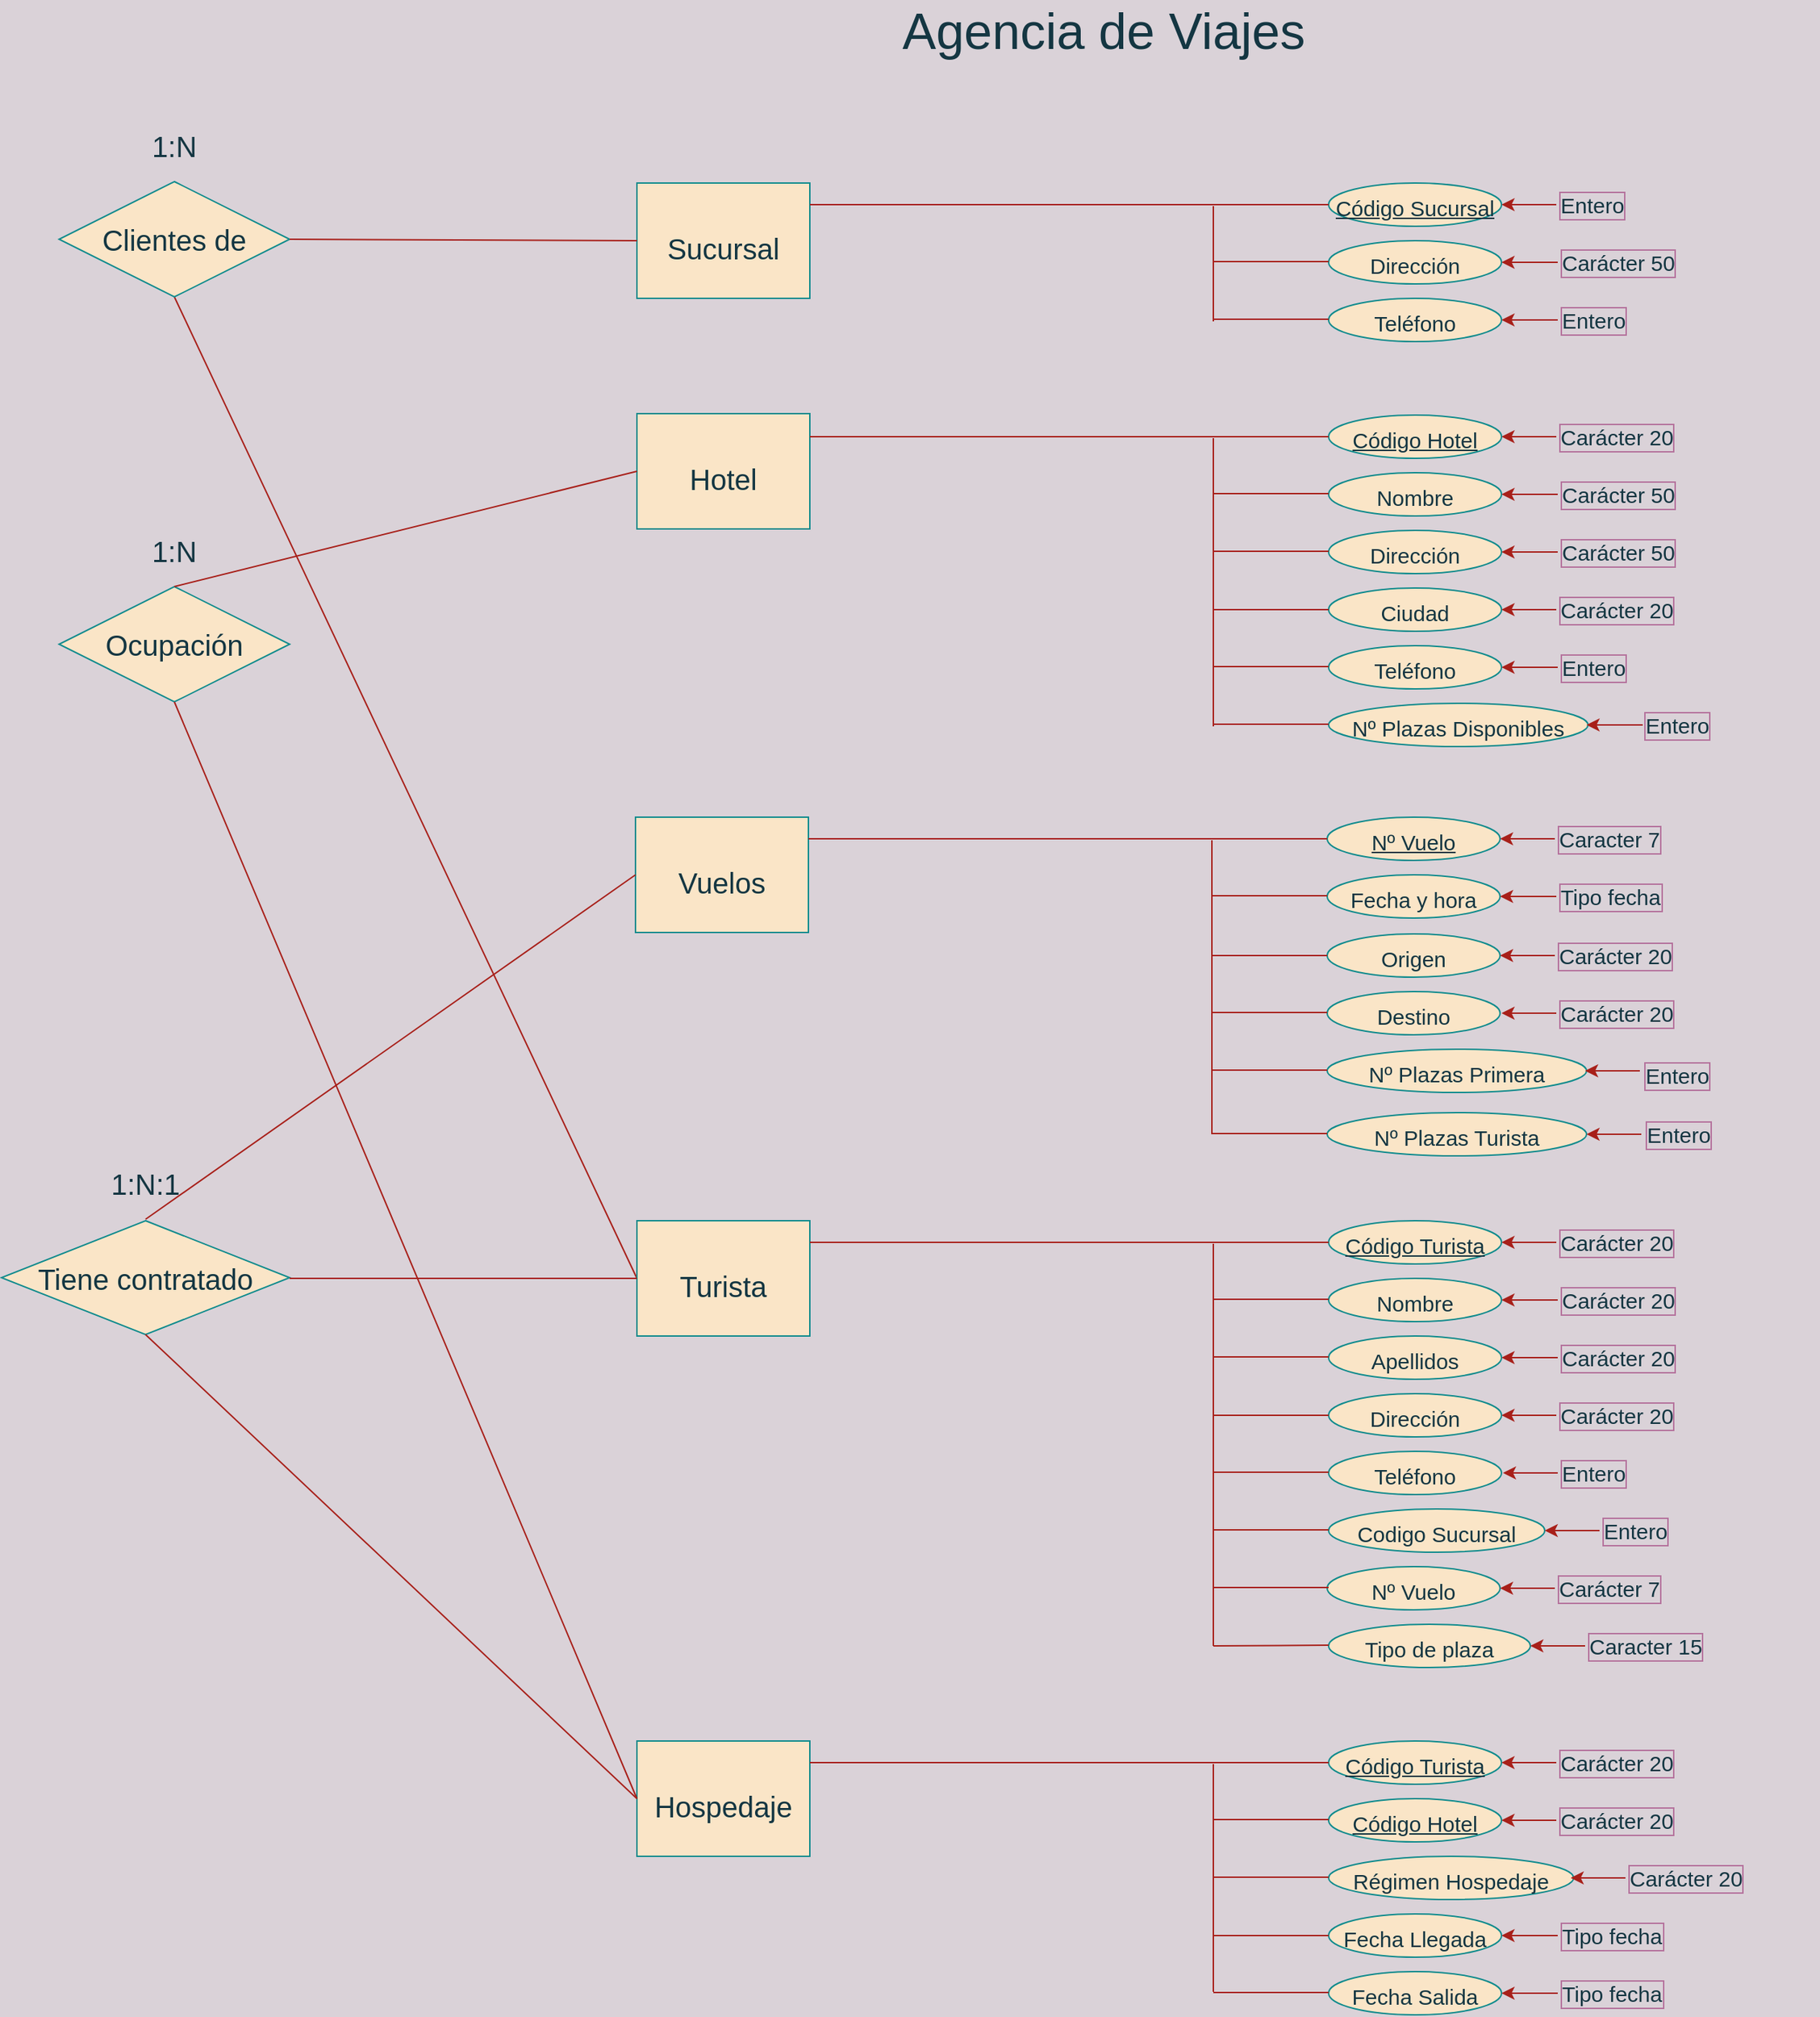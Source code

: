 <mxfile version="16.5.1" type="device"><diagram id="R2lEEEUBdFMjLlhIrx00" name="Page-1"><mxGraphModel dx="1673" dy="1018" grid="1" gridSize="10" guides="1" tooltips="1" connect="1" arrows="1" fold="1" page="1" pageScale="1" pageWidth="850" pageHeight="1100" background="#DAD2D8" math="0" shadow="0" extFonts="Permanent Marker^https://fonts.googleapis.com/css?family=Permanent+Marker"><root><mxCell id="0"/><mxCell id="1" parent="0"/><mxCell id="-dCk7DRA00-_ykGMssFh-175" value="" style="endArrow=none;html=1;rounded=1;sketch=0;fontSize=20;fontColor=#143642;strokeColor=#A8201A;fillColor=#FAE5C7;curved=0;exitX=0.5;exitY=1;exitDx=0;exitDy=0;entryX=0;entryY=0.5;entryDx=0;entryDy=0;" edge="1" parent="1" source="-dCk7DRA00-_ykGMssFh-173" target="-dCk7DRA00-_ykGMssFh-48"><mxGeometry width="50" height="50" relative="1" as="geometry"><mxPoint x="180" y="320" as="sourcePoint"/><mxPoint x="520" y="1283.529" as="targetPoint"/></mxGeometry></mxCell><mxCell id="-dCk7DRA00-_ykGMssFh-1" value="&lt;font style=&quot;font-size: 35px&quot;&gt;Agencia de Viajes&lt;/font&gt;" style="text;html=1;strokeColor=none;fillColor=none;align=center;verticalAlign=middle;whiteSpace=wrap;rounded=0;fontColor=#143642;" vertex="1" parent="1"><mxGeometry x="700" y="40" width="290" height="30" as="geometry"/></mxCell><mxCell id="-dCk7DRA00-_ykGMssFh-2" value="&lt;font style=&quot;font-size: 20px&quot;&gt;Sucursal&lt;/font&gt;" style="rounded=0;whiteSpace=wrap;html=1;sketch=0;fontSize=35;fontColor=#143642;strokeColor=#0F8B8D;fillColor=#FAE5C7;" vertex="1" parent="1"><mxGeometry x="521" y="161" width="120" height="80" as="geometry"/></mxCell><mxCell id="-dCk7DRA00-_ykGMssFh-3" value="&lt;font style=&quot;font-size: 15px&quot;&gt;&lt;u&gt;Código Sucursal&lt;/u&gt;&lt;/font&gt;" style="ellipse;whiteSpace=wrap;html=1;rounded=0;sketch=0;fontSize=20;fontColor=#143642;strokeColor=#0F8B8D;fillColor=#FAE5C7;verticalAlign=middle;" vertex="1" parent="1"><mxGeometry x="1001" y="161" width="120" height="30" as="geometry"/></mxCell><mxCell id="-dCk7DRA00-_ykGMssFh-4" value="&lt;font style=&quot;font-size: 15px&quot;&gt;Teléfono&lt;/font&gt;" style="ellipse;whiteSpace=wrap;html=1;rounded=0;sketch=0;fontSize=20;fontColor=#143642;strokeColor=#0F8B8D;fillColor=#FAE5C7;verticalAlign=middle;" vertex="1" parent="1"><mxGeometry x="1001" y="241" width="120" height="30" as="geometry"/></mxCell><mxCell id="-dCk7DRA00-_ykGMssFh-5" value="&lt;font style=&quot;font-size: 15px&quot;&gt;Dirección&lt;/font&gt;" style="ellipse;whiteSpace=wrap;html=1;rounded=0;sketch=0;fontSize=20;fontColor=#143642;strokeColor=#0F8B8D;fillColor=#FAE5C7;verticalAlign=middle;" vertex="1" parent="1"><mxGeometry x="1001" y="201" width="120" height="30" as="geometry"/></mxCell><mxCell id="-dCk7DRA00-_ykGMssFh-6" value="" style="endArrow=none;html=1;rounded=1;sketch=0;fontSize=15;fontColor=#143642;strokeColor=#A8201A;fillColor=#FAE5C7;curved=0;" edge="1" parent="1"><mxGeometry width="50" height="50" relative="1" as="geometry"><mxPoint x="641" y="176" as="sourcePoint"/><mxPoint x="921" y="176" as="targetPoint"/></mxGeometry></mxCell><mxCell id="-dCk7DRA00-_ykGMssFh-8" value="" style="endArrow=none;html=1;rounded=1;sketch=0;fontSize=15;fontColor=#143642;strokeColor=#A8201A;fillColor=#FAE5C7;curved=0;" edge="1" parent="1"><mxGeometry width="50" height="50" relative="1" as="geometry"><mxPoint x="921" y="176" as="sourcePoint"/><mxPoint x="1001" y="176" as="targetPoint"/></mxGeometry></mxCell><mxCell id="-dCk7DRA00-_ykGMssFh-9" value="" style="endArrow=none;html=1;rounded=1;sketch=0;fontSize=15;fontColor=#143642;strokeColor=#A8201A;fillColor=#FAE5C7;curved=0;" edge="1" parent="1"><mxGeometry width="50" height="50" relative="1" as="geometry"><mxPoint x="921" y="215.5" as="sourcePoint"/><mxPoint x="1001" y="215.5" as="targetPoint"/></mxGeometry></mxCell><mxCell id="-dCk7DRA00-_ykGMssFh-10" value="" style="endArrow=none;html=1;rounded=1;sketch=0;fontSize=15;fontColor=#143642;strokeColor=#A8201A;fillColor=#FAE5C7;curved=0;" edge="1" parent="1"><mxGeometry width="50" height="50" relative="1" as="geometry"><mxPoint x="921" y="255.5" as="sourcePoint"/><mxPoint x="1001" y="255.5" as="targetPoint"/></mxGeometry></mxCell><mxCell id="-dCk7DRA00-_ykGMssFh-11" value="" style="endArrow=none;html=1;rounded=1;sketch=0;fontSize=15;fontColor=#143642;strokeColor=#A8201A;fillColor=#FAE5C7;curved=0;" edge="1" parent="1"><mxGeometry width="50" height="50" relative="1" as="geometry"><mxPoint x="921" y="257" as="sourcePoint"/><mxPoint x="921" y="177" as="targetPoint"/></mxGeometry></mxCell><mxCell id="-dCk7DRA00-_ykGMssFh-12" value="&lt;font style=&quot;font-size: 20px&quot;&gt;Hotel&lt;/font&gt;" style="rounded=0;whiteSpace=wrap;html=1;sketch=0;fontSize=35;fontColor=#143642;strokeColor=#0F8B8D;fillColor=#FAE5C7;" vertex="1" parent="1"><mxGeometry x="521" y="321" width="120" height="80" as="geometry"/></mxCell><mxCell id="-dCk7DRA00-_ykGMssFh-13" value="&lt;font style=&quot;font-size: 15px&quot;&gt;&lt;u&gt;Código Hotel&lt;/u&gt;&lt;/font&gt;" style="ellipse;whiteSpace=wrap;html=1;rounded=0;sketch=0;fontSize=20;fontColor=#143642;strokeColor=#0F8B8D;fillColor=#FAE5C7;verticalAlign=middle;" vertex="1" parent="1"><mxGeometry x="1001" y="322" width="120" height="30" as="geometry"/></mxCell><mxCell id="-dCk7DRA00-_ykGMssFh-14" value="&lt;font style=&quot;font-size: 15px&quot;&gt;Dirección&lt;/font&gt;" style="ellipse;whiteSpace=wrap;html=1;rounded=0;sketch=0;fontSize=20;fontColor=#143642;strokeColor=#0F8B8D;fillColor=#FAE5C7;verticalAlign=middle;" vertex="1" parent="1"><mxGeometry x="1001" y="402" width="120" height="30" as="geometry"/></mxCell><mxCell id="-dCk7DRA00-_ykGMssFh-15" value="&lt;font style=&quot;font-size: 15px&quot;&gt;Nombre&lt;/font&gt;" style="ellipse;whiteSpace=wrap;html=1;rounded=0;sketch=0;fontSize=20;fontColor=#143642;strokeColor=#0F8B8D;fillColor=#FAE5C7;verticalAlign=middle;" vertex="1" parent="1"><mxGeometry x="1001" y="362" width="120" height="30" as="geometry"/></mxCell><mxCell id="-dCk7DRA00-_ykGMssFh-16" value="" style="endArrow=none;html=1;rounded=1;sketch=0;fontSize=15;fontColor=#143642;strokeColor=#A8201A;fillColor=#FAE5C7;curved=0;" edge="1" parent="1"><mxGeometry width="50" height="50" relative="1" as="geometry"><mxPoint x="641" y="337" as="sourcePoint"/><mxPoint x="921" y="337" as="targetPoint"/></mxGeometry></mxCell><mxCell id="-dCk7DRA00-_ykGMssFh-17" value="" style="endArrow=none;html=1;rounded=1;sketch=0;fontSize=15;fontColor=#143642;strokeColor=#A8201A;fillColor=#FAE5C7;curved=0;" edge="1" parent="1"><mxGeometry width="50" height="50" relative="1" as="geometry"><mxPoint x="921" y="337" as="sourcePoint"/><mxPoint x="1001" y="337" as="targetPoint"/></mxGeometry></mxCell><mxCell id="-dCk7DRA00-_ykGMssFh-18" value="" style="endArrow=none;html=1;rounded=1;sketch=0;fontSize=15;fontColor=#143642;strokeColor=#A8201A;fillColor=#FAE5C7;curved=0;" edge="1" parent="1"><mxGeometry width="50" height="50" relative="1" as="geometry"><mxPoint x="921" y="376.5" as="sourcePoint"/><mxPoint x="1001" y="376.5" as="targetPoint"/></mxGeometry></mxCell><mxCell id="-dCk7DRA00-_ykGMssFh-19" value="" style="endArrow=none;html=1;rounded=1;sketch=0;fontSize=15;fontColor=#143642;strokeColor=#A8201A;fillColor=#FAE5C7;curved=0;" edge="1" parent="1"><mxGeometry width="50" height="50" relative="1" as="geometry"><mxPoint x="921" y="416.5" as="sourcePoint"/><mxPoint x="1001" y="416.5" as="targetPoint"/></mxGeometry></mxCell><mxCell id="-dCk7DRA00-_ykGMssFh-20" value="" style="endArrow=none;html=1;rounded=1;sketch=0;fontSize=15;fontColor=#143642;strokeColor=#A8201A;fillColor=#FAE5C7;curved=0;" edge="1" parent="1"><mxGeometry width="50" height="50" relative="1" as="geometry"><mxPoint x="921" y="418" as="sourcePoint"/><mxPoint x="921" y="338" as="targetPoint"/></mxGeometry></mxCell><mxCell id="-dCk7DRA00-_ykGMssFh-21" value="&lt;font style=&quot;font-size: 15px&quot;&gt;Ciudad&lt;/font&gt;" style="ellipse;whiteSpace=wrap;html=1;rounded=0;sketch=0;fontSize=20;fontColor=#143642;strokeColor=#0F8B8D;fillColor=#FAE5C7;verticalAlign=middle;" vertex="1" parent="1"><mxGeometry x="1001" y="442" width="120" height="30" as="geometry"/></mxCell><mxCell id="-dCk7DRA00-_ykGMssFh-22" value="&lt;span style=&quot;font-size: 15px&quot;&gt;Nº Plazas Disponibles&lt;br&gt;&lt;/span&gt;" style="ellipse;whiteSpace=wrap;html=1;rounded=0;sketch=0;fontSize=20;fontColor=#143642;strokeColor=#0F8B8D;fillColor=#FAE5C7;verticalAlign=middle;" vertex="1" parent="1"><mxGeometry x="1001" y="522" width="180" height="30" as="geometry"/></mxCell><mxCell id="-dCk7DRA00-_ykGMssFh-23" value="&lt;font style=&quot;font-size: 15px&quot;&gt;Teléfono&lt;/font&gt;" style="ellipse;whiteSpace=wrap;html=1;rounded=0;sketch=0;fontSize=20;fontColor=#143642;strokeColor=#0F8B8D;fillColor=#FAE5C7;verticalAlign=middle;" vertex="1" parent="1"><mxGeometry x="1001" y="482" width="120" height="30" as="geometry"/></mxCell><mxCell id="-dCk7DRA00-_ykGMssFh-24" value="" style="endArrow=none;html=1;rounded=1;sketch=0;fontSize=15;fontColor=#143642;strokeColor=#A8201A;fillColor=#FAE5C7;curved=0;" edge="1" parent="1"><mxGeometry width="50" height="50" relative="1" as="geometry"><mxPoint x="921" y="457" as="sourcePoint"/><mxPoint x="1001" y="457" as="targetPoint"/></mxGeometry></mxCell><mxCell id="-dCk7DRA00-_ykGMssFh-25" value="" style="endArrow=none;html=1;rounded=1;sketch=0;fontSize=15;fontColor=#143642;strokeColor=#A8201A;fillColor=#FAE5C7;curved=0;" edge="1" parent="1"><mxGeometry width="50" height="50" relative="1" as="geometry"><mxPoint x="921" y="496.5" as="sourcePoint"/><mxPoint x="1001" y="496.5" as="targetPoint"/></mxGeometry></mxCell><mxCell id="-dCk7DRA00-_ykGMssFh-26" value="" style="endArrow=none;html=1;rounded=1;sketch=0;fontSize=15;fontColor=#143642;strokeColor=#A8201A;fillColor=#FAE5C7;curved=0;" edge="1" parent="1"><mxGeometry width="50" height="50" relative="1" as="geometry"><mxPoint x="921" y="536.5" as="sourcePoint"/><mxPoint x="1001" y="536.5" as="targetPoint"/></mxGeometry></mxCell><mxCell id="-dCk7DRA00-_ykGMssFh-27" value="" style="endArrow=none;html=1;rounded=1;sketch=0;fontSize=15;fontColor=#143642;strokeColor=#A8201A;fillColor=#FAE5C7;curved=0;" edge="1" parent="1"><mxGeometry width="50" height="50" relative="1" as="geometry"><mxPoint x="921" y="538" as="sourcePoint"/><mxPoint x="921" y="412" as="targetPoint"/></mxGeometry></mxCell><mxCell id="-dCk7DRA00-_ykGMssFh-28" value="&lt;font style=&quot;font-size: 20px&quot;&gt;Vuelos&lt;/font&gt;" style="rounded=0;whiteSpace=wrap;html=1;sketch=0;fontSize=35;fontColor=#143642;strokeColor=#0F8B8D;fillColor=#FAE5C7;" vertex="1" parent="1"><mxGeometry x="520" y="601" width="120" height="80" as="geometry"/></mxCell><mxCell id="-dCk7DRA00-_ykGMssFh-29" value="&lt;font style=&quot;font-size: 15px&quot;&gt;&lt;u&gt;Nº Vuelo&lt;/u&gt;&lt;/font&gt;" style="ellipse;whiteSpace=wrap;html=1;rounded=0;sketch=0;fontSize=20;fontColor=#143642;strokeColor=#0F8B8D;fillColor=#FAE5C7;verticalAlign=middle;" vertex="1" parent="1"><mxGeometry x="1000" y="601" width="120" height="30" as="geometry"/></mxCell><mxCell id="-dCk7DRA00-_ykGMssFh-31" value="&lt;font style=&quot;font-size: 15px&quot;&gt;Fecha y hora&lt;/font&gt;" style="ellipse;whiteSpace=wrap;html=1;rounded=0;sketch=0;fontSize=20;fontColor=#143642;strokeColor=#0F8B8D;fillColor=#FAE5C7;verticalAlign=middle;" vertex="1" parent="1"><mxGeometry x="1000" y="641" width="120" height="30" as="geometry"/></mxCell><mxCell id="-dCk7DRA00-_ykGMssFh-32" value="" style="endArrow=none;html=1;rounded=1;sketch=0;fontSize=15;fontColor=#143642;strokeColor=#A8201A;fillColor=#FAE5C7;curved=0;" edge="1" parent="1"><mxGeometry width="50" height="50" relative="1" as="geometry"><mxPoint x="640" y="616" as="sourcePoint"/><mxPoint x="920" y="616" as="targetPoint"/></mxGeometry></mxCell><mxCell id="-dCk7DRA00-_ykGMssFh-33" value="" style="endArrow=none;html=1;rounded=1;sketch=0;fontSize=15;fontColor=#143642;strokeColor=#A8201A;fillColor=#FAE5C7;curved=0;" edge="1" parent="1"><mxGeometry width="50" height="50" relative="1" as="geometry"><mxPoint x="920" y="616" as="sourcePoint"/><mxPoint x="1000" y="616" as="targetPoint"/></mxGeometry></mxCell><mxCell id="-dCk7DRA00-_ykGMssFh-34" value="" style="endArrow=none;html=1;rounded=1;sketch=0;fontSize=15;fontColor=#143642;strokeColor=#A8201A;fillColor=#FAE5C7;curved=0;" edge="1" parent="1"><mxGeometry width="50" height="50" relative="1" as="geometry"><mxPoint x="920" y="655.5" as="sourcePoint"/><mxPoint x="1000" y="655.5" as="targetPoint"/></mxGeometry></mxCell><mxCell id="-dCk7DRA00-_ykGMssFh-36" value="" style="endArrow=none;html=1;rounded=1;sketch=0;fontSize=15;fontColor=#143642;strokeColor=#A8201A;fillColor=#FAE5C7;curved=0;" edge="1" parent="1"><mxGeometry width="50" height="50" relative="1" as="geometry"><mxPoint x="920" y="697" as="sourcePoint"/><mxPoint x="920" y="617" as="targetPoint"/></mxGeometry></mxCell><mxCell id="-dCk7DRA00-_ykGMssFh-37" value="&lt;font style=&quot;font-size: 15px&quot;&gt;Origen&lt;/font&gt;" style="ellipse;whiteSpace=wrap;html=1;rounded=0;sketch=0;fontSize=20;fontColor=#143642;strokeColor=#0F8B8D;fillColor=#FAE5C7;verticalAlign=middle;" vertex="1" parent="1"><mxGeometry x="1000" y="682" width="120" height="30" as="geometry"/></mxCell><mxCell id="-dCk7DRA00-_ykGMssFh-38" value="&lt;span style=&quot;font-size: 15px&quot;&gt;Nº Plazas Primera&lt;br&gt;&lt;/span&gt;" style="ellipse;whiteSpace=wrap;html=1;rounded=0;sketch=0;fontSize=20;fontColor=#143642;strokeColor=#0F8B8D;fillColor=#FAE5C7;verticalAlign=middle;" vertex="1" parent="1"><mxGeometry x="1000" y="762" width="180" height="30" as="geometry"/></mxCell><mxCell id="-dCk7DRA00-_ykGMssFh-39" value="&lt;font style=&quot;font-size: 15px&quot;&gt;Destino&lt;/font&gt;" style="ellipse;whiteSpace=wrap;html=1;rounded=0;sketch=0;fontSize=20;fontColor=#143642;strokeColor=#0F8B8D;fillColor=#FAE5C7;verticalAlign=middle;" vertex="1" parent="1"><mxGeometry x="1000" y="722" width="120" height="30" as="geometry"/></mxCell><mxCell id="-dCk7DRA00-_ykGMssFh-40" value="" style="endArrow=none;html=1;rounded=1;sketch=0;fontSize=15;fontColor=#143642;strokeColor=#A8201A;fillColor=#FAE5C7;curved=0;" edge="1" parent="1"><mxGeometry width="50" height="50" relative="1" as="geometry"><mxPoint x="920" y="697" as="sourcePoint"/><mxPoint x="1000" y="697" as="targetPoint"/></mxGeometry></mxCell><mxCell id="-dCk7DRA00-_ykGMssFh-41" value="" style="endArrow=none;html=1;rounded=1;sketch=0;fontSize=15;fontColor=#143642;strokeColor=#A8201A;fillColor=#FAE5C7;curved=0;" edge="1" parent="1"><mxGeometry width="50" height="50" relative="1" as="geometry"><mxPoint x="920" y="736.5" as="sourcePoint"/><mxPoint x="1000" y="736.5" as="targetPoint"/></mxGeometry></mxCell><mxCell id="-dCk7DRA00-_ykGMssFh-42" value="" style="endArrow=none;html=1;rounded=1;sketch=0;fontSize=15;fontColor=#143642;strokeColor=#A8201A;fillColor=#FAE5C7;curved=0;" edge="1" parent="1"><mxGeometry width="50" height="50" relative="1" as="geometry"><mxPoint x="920" y="776.5" as="sourcePoint"/><mxPoint x="1000" y="776.5" as="targetPoint"/></mxGeometry></mxCell><mxCell id="-dCk7DRA00-_ykGMssFh-43" value="" style="endArrow=none;html=1;rounded=1;sketch=0;fontSize=15;fontColor=#143642;strokeColor=#A8201A;fillColor=#FAE5C7;curved=0;" edge="1" parent="1"><mxGeometry width="50" height="50" relative="1" as="geometry"><mxPoint x="920" y="821" as="sourcePoint"/><mxPoint x="920" y="695" as="targetPoint"/></mxGeometry></mxCell><mxCell id="-dCk7DRA00-_ykGMssFh-44" value="&lt;span style=&quot;font-size: 15px&quot;&gt;Nº Plazas Turista&lt;br&gt;&lt;/span&gt;" style="ellipse;whiteSpace=wrap;html=1;rounded=0;sketch=0;fontSize=20;fontColor=#143642;strokeColor=#0F8B8D;fillColor=#FAE5C7;verticalAlign=middle;" vertex="1" parent="1"><mxGeometry x="1000" y="806" width="180" height="30" as="geometry"/></mxCell><mxCell id="-dCk7DRA00-_ykGMssFh-45" value="" style="endArrow=none;html=1;rounded=1;sketch=0;fontSize=15;fontColor=#143642;strokeColor=#A8201A;fillColor=#FAE5C7;curved=0;" edge="1" parent="1"><mxGeometry width="50" height="50" relative="1" as="geometry"><mxPoint x="920" y="820.5" as="sourcePoint"/><mxPoint x="1000" y="820.5" as="targetPoint"/></mxGeometry></mxCell><mxCell id="-dCk7DRA00-_ykGMssFh-48" value="&lt;font style=&quot;font-size: 20px&quot;&gt;Turista&lt;/font&gt;" style="rounded=0;whiteSpace=wrap;html=1;sketch=0;fontSize=35;fontColor=#143642;strokeColor=#0F8B8D;fillColor=#FAE5C7;" vertex="1" parent="1"><mxGeometry x="521" y="881" width="120" height="80" as="geometry"/></mxCell><mxCell id="-dCk7DRA00-_ykGMssFh-49" value="&lt;font style=&quot;font-size: 15px&quot;&gt;&lt;u&gt;Código Turista&lt;/u&gt;&lt;/font&gt;" style="ellipse;whiteSpace=wrap;html=1;rounded=0;sketch=0;fontSize=20;fontColor=#143642;strokeColor=#0F8B8D;fillColor=#FAE5C7;verticalAlign=middle;" vertex="1" parent="1"><mxGeometry x="1001" y="881" width="120" height="30" as="geometry"/></mxCell><mxCell id="-dCk7DRA00-_ykGMssFh-50" value="&lt;font style=&quot;font-size: 15px&quot;&gt;Apellidos&lt;/font&gt;" style="ellipse;whiteSpace=wrap;html=1;rounded=0;sketch=0;fontSize=20;fontColor=#143642;strokeColor=#0F8B8D;fillColor=#FAE5C7;verticalAlign=middle;" vertex="1" parent="1"><mxGeometry x="1001" y="961" width="120" height="30" as="geometry"/></mxCell><mxCell id="-dCk7DRA00-_ykGMssFh-51" value="&lt;font style=&quot;font-size: 15px&quot;&gt;Nombre&lt;/font&gt;" style="ellipse;whiteSpace=wrap;html=1;rounded=0;sketch=0;fontSize=20;fontColor=#143642;strokeColor=#0F8B8D;fillColor=#FAE5C7;verticalAlign=middle;" vertex="1" parent="1"><mxGeometry x="1001" y="921" width="120" height="30" as="geometry"/></mxCell><mxCell id="-dCk7DRA00-_ykGMssFh-52" value="" style="endArrow=none;html=1;rounded=1;sketch=0;fontSize=15;fontColor=#143642;strokeColor=#A8201A;fillColor=#FAE5C7;curved=0;" edge="1" parent="1"><mxGeometry width="50" height="50" relative="1" as="geometry"><mxPoint x="641" y="896" as="sourcePoint"/><mxPoint x="921" y="896" as="targetPoint"/></mxGeometry></mxCell><mxCell id="-dCk7DRA00-_ykGMssFh-53" value="" style="endArrow=none;html=1;rounded=1;sketch=0;fontSize=15;fontColor=#143642;strokeColor=#A8201A;fillColor=#FAE5C7;curved=0;" edge="1" parent="1"><mxGeometry width="50" height="50" relative="1" as="geometry"><mxPoint x="921" y="896" as="sourcePoint"/><mxPoint x="1001" y="896" as="targetPoint"/></mxGeometry></mxCell><mxCell id="-dCk7DRA00-_ykGMssFh-54" value="" style="endArrow=none;html=1;rounded=1;sketch=0;fontSize=15;fontColor=#143642;strokeColor=#A8201A;fillColor=#FAE5C7;curved=0;" edge="1" parent="1"><mxGeometry width="50" height="50" relative="1" as="geometry"><mxPoint x="921" y="935.5" as="sourcePoint"/><mxPoint x="1001" y="935.5" as="targetPoint"/></mxGeometry></mxCell><mxCell id="-dCk7DRA00-_ykGMssFh-55" value="" style="endArrow=none;html=1;rounded=1;sketch=0;fontSize=15;fontColor=#143642;strokeColor=#A8201A;fillColor=#FAE5C7;curved=0;" edge="1" parent="1"><mxGeometry width="50" height="50" relative="1" as="geometry"><mxPoint x="921" y="975.5" as="sourcePoint"/><mxPoint x="1001" y="975.5" as="targetPoint"/></mxGeometry></mxCell><mxCell id="-dCk7DRA00-_ykGMssFh-56" value="" style="endArrow=none;html=1;rounded=1;sketch=0;fontSize=15;fontColor=#143642;strokeColor=#A8201A;fillColor=#FAE5C7;curved=0;" edge="1" parent="1"><mxGeometry width="50" height="50" relative="1" as="geometry"><mxPoint x="921" y="977" as="sourcePoint"/><mxPoint x="921" y="897" as="targetPoint"/></mxGeometry></mxCell><mxCell id="-dCk7DRA00-_ykGMssFh-57" value="&lt;font style=&quot;font-size: 15px&quot;&gt;Dirección&lt;/font&gt;" style="ellipse;whiteSpace=wrap;html=1;rounded=0;sketch=0;fontSize=20;fontColor=#143642;strokeColor=#0F8B8D;fillColor=#FAE5C7;verticalAlign=middle;" vertex="1" parent="1"><mxGeometry x="1001" y="1001" width="120" height="30" as="geometry"/></mxCell><mxCell id="-dCk7DRA00-_ykGMssFh-58" value="&lt;span style=&quot;font-size: 15px&quot;&gt;Codigo Sucursal&lt;br&gt;&lt;/span&gt;" style="ellipse;whiteSpace=wrap;html=1;rounded=0;sketch=0;fontSize=20;fontColor=#143642;strokeColor=#0F8B8D;fillColor=#FAE5C7;verticalAlign=middle;" vertex="1" parent="1"><mxGeometry x="1001" y="1081" width="150" height="30" as="geometry"/></mxCell><mxCell id="-dCk7DRA00-_ykGMssFh-59" value="&lt;font style=&quot;font-size: 15px&quot;&gt;Teléfono&lt;/font&gt;" style="ellipse;whiteSpace=wrap;html=1;rounded=0;sketch=0;fontSize=20;fontColor=#143642;strokeColor=#0F8B8D;fillColor=#FAE5C7;verticalAlign=middle;" vertex="1" parent="1"><mxGeometry x="1001" y="1041" width="120" height="30" as="geometry"/></mxCell><mxCell id="-dCk7DRA00-_ykGMssFh-60" value="" style="endArrow=none;html=1;rounded=1;sketch=0;fontSize=15;fontColor=#143642;strokeColor=#A8201A;fillColor=#FAE5C7;curved=0;" edge="1" parent="1"><mxGeometry width="50" height="50" relative="1" as="geometry"><mxPoint x="921" y="1016" as="sourcePoint"/><mxPoint x="1001" y="1016" as="targetPoint"/></mxGeometry></mxCell><mxCell id="-dCk7DRA00-_ykGMssFh-61" value="" style="endArrow=none;html=1;rounded=1;sketch=0;fontSize=15;fontColor=#143642;strokeColor=#A8201A;fillColor=#FAE5C7;curved=0;" edge="1" parent="1"><mxGeometry width="50" height="50" relative="1" as="geometry"><mxPoint x="921" y="1055.5" as="sourcePoint"/><mxPoint x="1001" y="1055.5" as="targetPoint"/></mxGeometry></mxCell><mxCell id="-dCk7DRA00-_ykGMssFh-62" value="" style="endArrow=none;html=1;rounded=1;sketch=0;fontSize=15;fontColor=#143642;strokeColor=#A8201A;fillColor=#FAE5C7;curved=0;" edge="1" parent="1"><mxGeometry width="50" height="50" relative="1" as="geometry"><mxPoint x="921" y="1095.5" as="sourcePoint"/><mxPoint x="1001" y="1095.5" as="targetPoint"/></mxGeometry></mxCell><mxCell id="-dCk7DRA00-_ykGMssFh-63" value="" style="endArrow=none;html=1;rounded=1;sketch=0;fontSize=15;fontColor=#143642;strokeColor=#A8201A;fillColor=#FAE5C7;curved=0;" edge="1" parent="1"><mxGeometry width="50" height="50" relative="1" as="geometry"><mxPoint x="921" y="1176" as="sourcePoint"/><mxPoint x="921" y="970" as="targetPoint"/></mxGeometry></mxCell><mxCell id="-dCk7DRA00-_ykGMssFh-64" value="&lt;span style=&quot;font-size: 15px&quot;&gt;Nº Vuelo&lt;br&gt;&lt;/span&gt;" style="ellipse;whiteSpace=wrap;html=1;rounded=0;sketch=0;fontSize=20;fontColor=#143642;strokeColor=#0F8B8D;fillColor=#FAE5C7;verticalAlign=middle;" vertex="1" parent="1"><mxGeometry x="1000" y="1121" width="120" height="30" as="geometry"/></mxCell><mxCell id="-dCk7DRA00-_ykGMssFh-65" value="" style="endArrow=none;html=1;rounded=1;sketch=0;fontSize=15;fontColor=#143642;strokeColor=#A8201A;fillColor=#FAE5C7;curved=0;" edge="1" parent="1"><mxGeometry width="50" height="50" relative="1" as="geometry"><mxPoint x="921" y="1135.5" as="sourcePoint"/><mxPoint x="1001" y="1135.5" as="targetPoint"/></mxGeometry></mxCell><mxCell id="-dCk7DRA00-_ykGMssFh-66" value="&lt;span style=&quot;font-size: 15px&quot;&gt;Tipo de plaza&lt;br&gt;&lt;/span&gt;" style="ellipse;whiteSpace=wrap;html=1;rounded=0;sketch=0;fontSize=20;fontColor=#143642;strokeColor=#0F8B8D;fillColor=#FAE5C7;verticalAlign=middle;" vertex="1" parent="1"><mxGeometry x="1001" y="1161" width="140" height="30" as="geometry"/></mxCell><mxCell id="-dCk7DRA00-_ykGMssFh-67" value="" style="endArrow=none;html=1;rounded=1;sketch=0;fontSize=15;fontColor=#143642;strokeColor=#A8201A;fillColor=#FAE5C7;curved=0;" edge="1" parent="1"><mxGeometry width="50" height="50" relative="1" as="geometry"><mxPoint x="921" y="1176" as="sourcePoint"/><mxPoint x="1001" y="1175.5" as="targetPoint"/></mxGeometry></mxCell><mxCell id="-dCk7DRA00-_ykGMssFh-68" value="&lt;font style=&quot;font-size: 20px&quot;&gt;Hospedaje&lt;/font&gt;" style="rounded=0;whiteSpace=wrap;html=1;sketch=0;fontSize=35;fontColor=#143642;strokeColor=#0F8B8D;fillColor=#FAE5C7;" vertex="1" parent="1"><mxGeometry x="521" y="1242" width="120" height="80" as="geometry"/></mxCell><mxCell id="-dCk7DRA00-_ykGMssFh-69" value="&lt;font style=&quot;font-size: 15px&quot;&gt;&lt;u&gt;Código Turista&lt;/u&gt;&lt;/font&gt;" style="ellipse;whiteSpace=wrap;html=1;rounded=0;sketch=0;fontSize=20;fontColor=#143642;strokeColor=#0F8B8D;fillColor=#FAE5C7;verticalAlign=middle;" vertex="1" parent="1"><mxGeometry x="1001" y="1242" width="120" height="30" as="geometry"/></mxCell><mxCell id="-dCk7DRA00-_ykGMssFh-70" value="&lt;font style=&quot;font-size: 15px&quot;&gt;Régimen Hospedaje&lt;/font&gt;" style="ellipse;whiteSpace=wrap;html=1;rounded=0;sketch=0;fontSize=20;fontColor=#143642;strokeColor=#0F8B8D;fillColor=#FAE5C7;verticalAlign=middle;" vertex="1" parent="1"><mxGeometry x="1001" y="1322" width="170" height="30" as="geometry"/></mxCell><mxCell id="-dCk7DRA00-_ykGMssFh-71" value="&lt;font style=&quot;font-size: 15px&quot;&gt;&lt;u&gt;Código Hotel&lt;/u&gt;&lt;/font&gt;" style="ellipse;whiteSpace=wrap;html=1;rounded=0;sketch=0;fontSize=20;fontColor=#143642;strokeColor=#0F8B8D;fillColor=#FAE5C7;verticalAlign=middle;" vertex="1" parent="1"><mxGeometry x="1001" y="1282" width="120" height="30" as="geometry"/></mxCell><mxCell id="-dCk7DRA00-_ykGMssFh-72" value="" style="endArrow=none;html=1;rounded=1;sketch=0;fontSize=15;fontColor=#143642;strokeColor=#A8201A;fillColor=#FAE5C7;curved=0;" edge="1" parent="1"><mxGeometry width="50" height="50" relative="1" as="geometry"><mxPoint x="641" y="1257" as="sourcePoint"/><mxPoint x="921" y="1257" as="targetPoint"/></mxGeometry></mxCell><mxCell id="-dCk7DRA00-_ykGMssFh-73" value="" style="endArrow=none;html=1;rounded=1;sketch=0;fontSize=15;fontColor=#143642;strokeColor=#A8201A;fillColor=#FAE5C7;curved=0;" edge="1" parent="1"><mxGeometry width="50" height="50" relative="1" as="geometry"><mxPoint x="921" y="1257" as="sourcePoint"/><mxPoint x="1001" y="1257" as="targetPoint"/></mxGeometry></mxCell><mxCell id="-dCk7DRA00-_ykGMssFh-74" value="" style="endArrow=none;html=1;rounded=1;sketch=0;fontSize=15;fontColor=#143642;strokeColor=#A8201A;fillColor=#FAE5C7;curved=0;" edge="1" parent="1"><mxGeometry width="50" height="50" relative="1" as="geometry"><mxPoint x="921" y="1296.5" as="sourcePoint"/><mxPoint x="1001" y="1296.5" as="targetPoint"/></mxGeometry></mxCell><mxCell id="-dCk7DRA00-_ykGMssFh-75" value="" style="endArrow=none;html=1;rounded=1;sketch=0;fontSize=15;fontColor=#143642;strokeColor=#A8201A;fillColor=#FAE5C7;curved=0;" edge="1" parent="1"><mxGeometry width="50" height="50" relative="1" as="geometry"><mxPoint x="921" y="1336.5" as="sourcePoint"/><mxPoint x="1001" y="1336.5" as="targetPoint"/></mxGeometry></mxCell><mxCell id="-dCk7DRA00-_ykGMssFh-76" value="" style="endArrow=none;html=1;rounded=1;sketch=0;fontSize=15;fontColor=#143642;strokeColor=#A8201A;fillColor=#FAE5C7;curved=0;" edge="1" parent="1"><mxGeometry width="50" height="50" relative="1" as="geometry"><mxPoint x="921" y="1338" as="sourcePoint"/><mxPoint x="921" y="1258" as="targetPoint"/></mxGeometry></mxCell><mxCell id="-dCk7DRA00-_ykGMssFh-77" value="&lt;font style=&quot;font-size: 15px&quot;&gt;Fecha Llegada&lt;/font&gt;" style="ellipse;whiteSpace=wrap;html=1;rounded=0;sketch=0;fontSize=20;fontColor=#143642;strokeColor=#0F8B8D;fillColor=#FAE5C7;verticalAlign=middle;" vertex="1" parent="1"><mxGeometry x="1001" y="1362" width="120" height="30" as="geometry"/></mxCell><mxCell id="-dCk7DRA00-_ykGMssFh-79" value="&lt;font style=&quot;font-size: 15px&quot;&gt;Fecha Salida&lt;/font&gt;" style="ellipse;whiteSpace=wrap;html=1;rounded=0;sketch=0;fontSize=20;fontColor=#143642;strokeColor=#0F8B8D;fillColor=#FAE5C7;verticalAlign=middle;" vertex="1" parent="1"><mxGeometry x="1001" y="1402" width="120" height="30" as="geometry"/></mxCell><mxCell id="-dCk7DRA00-_ykGMssFh-80" value="" style="endArrow=none;html=1;rounded=1;sketch=0;fontSize=15;fontColor=#143642;strokeColor=#A8201A;fillColor=#FAE5C7;curved=0;" edge="1" parent="1"><mxGeometry width="50" height="50" relative="1" as="geometry"><mxPoint x="921" y="1377" as="sourcePoint"/><mxPoint x="1001" y="1377" as="targetPoint"/></mxGeometry></mxCell><mxCell id="-dCk7DRA00-_ykGMssFh-81" value="" style="endArrow=none;html=1;rounded=1;sketch=0;fontSize=15;fontColor=#143642;strokeColor=#A8201A;fillColor=#FAE5C7;curved=0;" edge="1" parent="1"><mxGeometry width="50" height="50" relative="1" as="geometry"><mxPoint x="921" y="1416.5" as="sourcePoint"/><mxPoint x="1001" y="1416.5" as="targetPoint"/></mxGeometry></mxCell><mxCell id="-dCk7DRA00-_ykGMssFh-83" value="" style="endArrow=none;html=1;rounded=1;sketch=0;fontSize=15;fontColor=#143642;strokeColor=#A8201A;fillColor=#FAE5C7;curved=0;" edge="1" parent="1"><mxGeometry width="50" height="50" relative="1" as="geometry"><mxPoint x="921" y="1416" as="sourcePoint"/><mxPoint x="921" y="1335" as="targetPoint"/></mxGeometry></mxCell><mxCell id="-dCk7DRA00-_ykGMssFh-89" style="edgeStyle=orthogonalEdgeStyle;curved=0;rounded=1;sketch=0;orthogonalLoop=1;jettySize=auto;html=1;exitX=0;exitY=0.5;exitDx=0;exitDy=0;entryX=1;entryY=0.5;entryDx=0;entryDy=0;fontSize=15;fontColor=#143642;strokeColor=#A8201A;fillColor=#FAE5C7;" edge="1" parent="1" source="-dCk7DRA00-_ykGMssFh-88" target="-dCk7DRA00-_ykGMssFh-3"><mxGeometry relative="1" as="geometry"/></mxCell><mxCell id="-dCk7DRA00-_ykGMssFh-88" value="Entero" style="text;strokeColor=none;fillColor=none;align=left;verticalAlign=middle;rounded=0;sketch=0;fontSize=15;fontColor=#143642;labelBorderColor=#B5739D;labelBackgroundColor=none;html=1;whiteSpace=wrap;" vertex="1" parent="1"><mxGeometry x="1159" y="161" width="60" height="30" as="geometry"/></mxCell><mxCell id="-dCk7DRA00-_ykGMssFh-96" style="edgeStyle=orthogonalEdgeStyle;curved=0;rounded=1;sketch=0;orthogonalLoop=1;jettySize=auto;html=1;entryX=1;entryY=0.5;entryDx=0;entryDy=0;fontSize=15;fontColor=#143642;strokeColor=#A8201A;fillColor=#FAE5C7;" edge="1" parent="1" source="-dCk7DRA00-_ykGMssFh-92" target="-dCk7DRA00-_ykGMssFh-5"><mxGeometry relative="1" as="geometry"/></mxCell><mxCell id="-dCk7DRA00-_ykGMssFh-92" value="Carácter 50" style="text;strokeColor=none;fillColor=none;align=left;verticalAlign=middle;rounded=0;sketch=0;fontSize=15;fontColor=#143642;labelBorderColor=#B5739D;labelBackgroundColor=none;html=1;whiteSpace=wrap;" vertex="1" parent="1"><mxGeometry x="1160" y="201" width="111" height="30" as="geometry"/></mxCell><mxCell id="-dCk7DRA00-_ykGMssFh-93" style="edgeStyle=orthogonalEdgeStyle;curved=0;rounded=1;sketch=0;orthogonalLoop=1;jettySize=auto;html=1;exitX=0;exitY=0.5;exitDx=0;exitDy=0;entryX=1;entryY=0.5;entryDx=0;entryDy=0;fontSize=15;fontColor=#143642;strokeColor=#A8201A;fillColor=#FAE5C7;" edge="1" parent="1" source="-dCk7DRA00-_ykGMssFh-94" target="-dCk7DRA00-_ykGMssFh-4"><mxGeometry relative="1" as="geometry"><mxPoint x="1141" y="196" as="targetPoint"/></mxGeometry></mxCell><mxCell id="-dCk7DRA00-_ykGMssFh-94" value="Entero" style="text;strokeColor=none;fillColor=none;align=left;verticalAlign=middle;rounded=0;sketch=0;fontSize=15;fontColor=#143642;labelBorderColor=#B5739D;labelBackgroundColor=none;html=1;whiteSpace=wrap;" vertex="1" parent="1"><mxGeometry x="1160" y="241" width="81" height="30" as="geometry"/></mxCell><mxCell id="-dCk7DRA00-_ykGMssFh-97" style="edgeStyle=orthogonalEdgeStyle;curved=0;rounded=1;sketch=0;orthogonalLoop=1;jettySize=auto;html=1;exitX=0;exitY=0.5;exitDx=0;exitDy=0;entryX=1;entryY=0.5;entryDx=0;entryDy=0;fontSize=15;fontColor=#143642;strokeColor=#A8201A;fillColor=#FAE5C7;" edge="1" parent="1" source="-dCk7DRA00-_ykGMssFh-98"><mxGeometry relative="1" as="geometry"><mxPoint x="1121" y="337" as="targetPoint"/></mxGeometry></mxCell><mxCell id="-dCk7DRA00-_ykGMssFh-98" value="Carácter&amp;nbsp;20" style="text;strokeColor=none;fillColor=none;align=left;verticalAlign=middle;rounded=0;sketch=0;fontSize=15;fontColor=#143642;labelBorderColor=#B5739D;labelBackgroundColor=none;html=1;whiteSpace=wrap;" vertex="1" parent="1"><mxGeometry x="1159" y="322" width="92" height="30" as="geometry"/></mxCell><mxCell id="-dCk7DRA00-_ykGMssFh-99" style="edgeStyle=orthogonalEdgeStyle;curved=0;rounded=1;sketch=0;orthogonalLoop=1;jettySize=auto;html=1;entryX=1;entryY=0.5;entryDx=0;entryDy=0;fontSize=15;fontColor=#143642;strokeColor=#A8201A;fillColor=#FAE5C7;" edge="1" parent="1" source="-dCk7DRA00-_ykGMssFh-100"><mxGeometry relative="1" as="geometry"><mxPoint x="1121" y="377" as="targetPoint"/></mxGeometry></mxCell><mxCell id="-dCk7DRA00-_ykGMssFh-100" value="Carácter&amp;nbsp;50" style="text;strokeColor=none;fillColor=none;align=left;verticalAlign=middle;rounded=0;sketch=0;fontSize=15;fontColor=#143642;labelBorderColor=#B5739D;labelBackgroundColor=none;html=1;whiteSpace=wrap;" vertex="1" parent="1"><mxGeometry x="1160" y="362" width="111" height="30" as="geometry"/></mxCell><mxCell id="-dCk7DRA00-_ykGMssFh-101" style="edgeStyle=orthogonalEdgeStyle;curved=0;rounded=1;sketch=0;orthogonalLoop=1;jettySize=auto;html=1;exitX=0;exitY=0.5;exitDx=0;exitDy=0;entryX=1;entryY=0.5;entryDx=0;entryDy=0;fontSize=15;fontColor=#143642;strokeColor=#A8201A;fillColor=#FAE5C7;" edge="1" parent="1" source="-dCk7DRA00-_ykGMssFh-102"><mxGeometry relative="1" as="geometry"><mxPoint x="1121" y="417" as="targetPoint"/></mxGeometry></mxCell><mxCell id="-dCk7DRA00-_ykGMssFh-102" value="Carácter&amp;nbsp;50" style="text;strokeColor=none;fillColor=none;align=left;verticalAlign=middle;rounded=0;sketch=0;fontSize=15;fontColor=#143642;labelBorderColor=#B5739D;labelBackgroundColor=none;html=1;whiteSpace=wrap;" vertex="1" parent="1"><mxGeometry x="1160" y="402" width="91" height="30" as="geometry"/></mxCell><mxCell id="-dCk7DRA00-_ykGMssFh-103" style="edgeStyle=orthogonalEdgeStyle;curved=0;rounded=1;sketch=0;orthogonalLoop=1;jettySize=auto;html=1;exitX=0;exitY=0.5;exitDx=0;exitDy=0;entryX=1;entryY=0.5;entryDx=0;entryDy=0;fontSize=15;fontColor=#143642;strokeColor=#A8201A;fillColor=#FAE5C7;" edge="1" parent="1" source="-dCk7DRA00-_ykGMssFh-104"><mxGeometry relative="1" as="geometry"><mxPoint x="1121" y="457" as="targetPoint"/></mxGeometry></mxCell><mxCell id="-dCk7DRA00-_ykGMssFh-104" value="Carácter&amp;nbsp;20" style="text;strokeColor=none;fillColor=none;align=left;verticalAlign=middle;rounded=0;sketch=0;fontSize=15;fontColor=#143642;labelBorderColor=#B5739D;labelBackgroundColor=none;html=1;whiteSpace=wrap;" vertex="1" parent="1"><mxGeometry x="1159" y="442" width="122" height="30" as="geometry"/></mxCell><mxCell id="-dCk7DRA00-_ykGMssFh-105" style="edgeStyle=orthogonalEdgeStyle;curved=0;rounded=1;sketch=0;orthogonalLoop=1;jettySize=auto;html=1;entryX=1;entryY=0.5;entryDx=0;entryDy=0;fontSize=15;fontColor=#143642;strokeColor=#A8201A;fillColor=#FAE5C7;" edge="1" parent="1" source="-dCk7DRA00-_ykGMssFh-106"><mxGeometry relative="1" as="geometry"><mxPoint x="1121" y="497" as="targetPoint"/></mxGeometry></mxCell><mxCell id="-dCk7DRA00-_ykGMssFh-106" value="Entero" style="text;strokeColor=none;fillColor=none;align=left;verticalAlign=middle;rounded=0;sketch=0;fontSize=15;fontColor=#143642;labelBorderColor=#B5739D;labelBackgroundColor=none;html=1;whiteSpace=wrap;" vertex="1" parent="1"><mxGeometry x="1160" y="482" width="111" height="30" as="geometry"/></mxCell><mxCell id="-dCk7DRA00-_ykGMssFh-107" style="edgeStyle=orthogonalEdgeStyle;curved=0;rounded=1;sketch=0;orthogonalLoop=1;jettySize=auto;html=1;exitX=0;exitY=0.5;exitDx=0;exitDy=0;entryX=1;entryY=0.5;entryDx=0;entryDy=0;fontSize=15;fontColor=#143642;strokeColor=#A8201A;fillColor=#FAE5C7;" edge="1" parent="1"><mxGeometry relative="1" as="geometry"><mxPoint x="1180" y="537" as="targetPoint"/><mxPoint x="1219" y="537" as="sourcePoint"/></mxGeometry></mxCell><mxCell id="-dCk7DRA00-_ykGMssFh-108" value="Entero" style="text;strokeColor=none;fillColor=none;align=left;verticalAlign=middle;rounded=0;sketch=0;fontSize=15;fontColor=#143642;labelBorderColor=#B5739D;labelBackgroundColor=none;html=1;whiteSpace=wrap;" vertex="1" parent="1"><mxGeometry x="1218" y="522" width="81" height="30" as="geometry"/></mxCell><mxCell id="-dCk7DRA00-_ykGMssFh-115" style="edgeStyle=orthogonalEdgeStyle;curved=0;rounded=1;sketch=0;orthogonalLoop=1;jettySize=auto;html=1;exitX=0;exitY=0.5;exitDx=0;exitDy=0;entryX=1;entryY=0.5;entryDx=0;entryDy=0;fontSize=15;fontColor=#143642;strokeColor=#A8201A;fillColor=#FAE5C7;" edge="1" parent="1" source="-dCk7DRA00-_ykGMssFh-116"><mxGeometry relative="1" as="geometry"><mxPoint x="1120" y="616" as="targetPoint"/></mxGeometry></mxCell><mxCell id="-dCk7DRA00-_ykGMssFh-116" value="Caracter 7" style="text;strokeColor=none;fillColor=none;align=left;verticalAlign=middle;rounded=0;sketch=0;fontSize=15;fontColor=#143642;labelBorderColor=#B5739D;labelBackgroundColor=none;html=1;whiteSpace=wrap;" vertex="1" parent="1"><mxGeometry x="1158" y="601" width="92" height="30" as="geometry"/></mxCell><mxCell id="-dCk7DRA00-_ykGMssFh-117" style="edgeStyle=orthogonalEdgeStyle;curved=0;rounded=1;sketch=0;orthogonalLoop=1;jettySize=auto;html=1;entryX=1;entryY=0.5;entryDx=0;entryDy=0;fontSize=15;fontColor=#143642;strokeColor=#A8201A;fillColor=#FAE5C7;" edge="1" parent="1" source="-dCk7DRA00-_ykGMssFh-118"><mxGeometry relative="1" as="geometry"><mxPoint x="1120" y="656" as="targetPoint"/></mxGeometry></mxCell><mxCell id="-dCk7DRA00-_ykGMssFh-118" value="Tipo fecha" style="text;strokeColor=none;fillColor=none;align=left;verticalAlign=middle;rounded=0;sketch=0;fontSize=15;fontColor=#143642;labelBorderColor=#B5739D;labelBackgroundColor=none;html=1;whiteSpace=wrap;" vertex="1" parent="1"><mxGeometry x="1159" y="641" width="111" height="30" as="geometry"/></mxCell><mxCell id="-dCk7DRA00-_ykGMssFh-121" style="edgeStyle=orthogonalEdgeStyle;curved=0;rounded=1;sketch=0;orthogonalLoop=1;jettySize=auto;html=1;exitX=0;exitY=0.5;exitDx=0;exitDy=0;entryX=1;entryY=0.5;entryDx=0;entryDy=0;fontSize=15;fontColor=#143642;strokeColor=#A8201A;fillColor=#FAE5C7;" edge="1" parent="1" source="-dCk7DRA00-_ykGMssFh-122"><mxGeometry relative="1" as="geometry"><mxPoint x="1120" y="697" as="targetPoint"/></mxGeometry></mxCell><mxCell id="-dCk7DRA00-_ykGMssFh-122" value="Carácter&amp;nbsp;20" style="text;strokeColor=none;fillColor=none;align=left;verticalAlign=middle;rounded=0;sketch=0;fontSize=15;fontColor=#143642;labelBorderColor=#B5739D;labelBackgroundColor=none;html=1;whiteSpace=wrap;" vertex="1" parent="1"><mxGeometry x="1158" y="682" width="122" height="30" as="geometry"/></mxCell><mxCell id="-dCk7DRA00-_ykGMssFh-123" style="edgeStyle=orthogonalEdgeStyle;curved=0;rounded=1;sketch=0;orthogonalLoop=1;jettySize=auto;html=1;exitX=0;exitY=0.5;exitDx=0;exitDy=0;entryX=1;entryY=0.5;entryDx=0;entryDy=0;fontSize=15;fontColor=#143642;strokeColor=#A8201A;fillColor=#FAE5C7;" edge="1" parent="1" source="-dCk7DRA00-_ykGMssFh-124"><mxGeometry relative="1" as="geometry"><mxPoint x="1121" y="737" as="targetPoint"/></mxGeometry></mxCell><mxCell id="-dCk7DRA00-_ykGMssFh-124" value="Carácter&amp;nbsp;20" style="text;strokeColor=none;fillColor=none;align=left;verticalAlign=middle;rounded=0;sketch=0;fontSize=15;fontColor=#143642;labelBorderColor=#B5739D;labelBackgroundColor=none;html=1;whiteSpace=wrap;" vertex="1" parent="1"><mxGeometry x="1159" y="722" width="122" height="30" as="geometry"/></mxCell><mxCell id="-dCk7DRA00-_ykGMssFh-125" style="edgeStyle=orthogonalEdgeStyle;curved=0;rounded=1;sketch=0;orthogonalLoop=1;jettySize=auto;html=1;exitX=0;exitY=0.5;exitDx=0;exitDy=0;entryX=1;entryY=0.5;entryDx=0;entryDy=0;fontSize=15;fontColor=#143642;strokeColor=#A8201A;fillColor=#FAE5C7;" edge="1" parent="1"><mxGeometry relative="1" as="geometry"><mxPoint x="1179" y="777" as="targetPoint"/><mxPoint x="1217" y="777.0" as="sourcePoint"/></mxGeometry></mxCell><mxCell id="-dCk7DRA00-_ykGMssFh-126" value="Entero" style="text;strokeColor=none;fillColor=none;align=left;verticalAlign=middle;rounded=0;sketch=0;fontSize=15;fontColor=#143642;labelBorderColor=#B5739D;labelBackgroundColor=none;html=1;whiteSpace=wrap;" vertex="1" parent="1"><mxGeometry x="1219" y="806" width="122" height="30" as="geometry"/></mxCell><mxCell id="-dCk7DRA00-_ykGMssFh-127" style="edgeStyle=orthogonalEdgeStyle;curved=0;rounded=1;sketch=0;orthogonalLoop=1;jettySize=auto;html=1;exitX=0;exitY=0.5;exitDx=0;exitDy=0;entryX=1;entryY=0.5;entryDx=0;entryDy=0;fontSize=15;fontColor=#143642;strokeColor=#A8201A;fillColor=#FAE5C7;" edge="1" parent="1"><mxGeometry relative="1" as="geometry"><mxPoint x="1180" y="821" as="targetPoint"/><mxPoint x="1218" y="821" as="sourcePoint"/></mxGeometry></mxCell><mxCell id="-dCk7DRA00-_ykGMssFh-128" value="Entero" style="text;strokeColor=none;fillColor=none;align=left;verticalAlign=middle;rounded=0;sketch=0;fontSize=15;fontColor=#143642;labelBorderColor=#B5739D;labelBackgroundColor=none;html=1;whiteSpace=wrap;" vertex="1" parent="1"><mxGeometry x="1218" y="765" width="122" height="30" as="geometry"/></mxCell><mxCell id="-dCk7DRA00-_ykGMssFh-129" style="edgeStyle=orthogonalEdgeStyle;curved=0;rounded=1;sketch=0;orthogonalLoop=1;jettySize=auto;html=1;exitX=0;exitY=0.5;exitDx=0;exitDy=0;entryX=1;entryY=0.5;entryDx=0;entryDy=0;fontSize=15;fontColor=#143642;strokeColor=#A8201A;fillColor=#FAE5C7;" edge="1" parent="1" source="-dCk7DRA00-_ykGMssFh-130"><mxGeometry relative="1" as="geometry"><mxPoint x="1121" y="896" as="targetPoint"/></mxGeometry></mxCell><mxCell id="-dCk7DRA00-_ykGMssFh-130" value="Carácter&amp;nbsp;20" style="text;strokeColor=none;fillColor=none;align=left;verticalAlign=middle;rounded=0;sketch=0;fontSize=15;fontColor=#143642;labelBorderColor=#B5739D;labelBackgroundColor=none;html=1;whiteSpace=wrap;" vertex="1" parent="1"><mxGeometry x="1159" y="881" width="92" height="30" as="geometry"/></mxCell><mxCell id="-dCk7DRA00-_ykGMssFh-131" style="edgeStyle=orthogonalEdgeStyle;curved=0;rounded=1;sketch=0;orthogonalLoop=1;jettySize=auto;html=1;entryX=1;entryY=0.5;entryDx=0;entryDy=0;fontSize=15;fontColor=#143642;strokeColor=#A8201A;fillColor=#FAE5C7;" edge="1" parent="1" source="-dCk7DRA00-_ykGMssFh-132"><mxGeometry relative="1" as="geometry"><mxPoint x="1121" y="936" as="targetPoint"/></mxGeometry></mxCell><mxCell id="-dCk7DRA00-_ykGMssFh-132" value="Carácter 20" style="text;strokeColor=none;fillColor=none;align=left;verticalAlign=middle;rounded=0;sketch=0;fontSize=15;fontColor=#143642;labelBorderColor=#B5739D;labelBackgroundColor=none;html=1;whiteSpace=wrap;" vertex="1" parent="1"><mxGeometry x="1160" y="921" width="111" height="30" as="geometry"/></mxCell><mxCell id="-dCk7DRA00-_ykGMssFh-133" style="edgeStyle=orthogonalEdgeStyle;curved=0;rounded=1;sketch=0;orthogonalLoop=1;jettySize=auto;html=1;exitX=0;exitY=0.5;exitDx=0;exitDy=0;entryX=1;entryY=0.5;entryDx=0;entryDy=0;fontSize=15;fontColor=#143642;strokeColor=#A8201A;fillColor=#FAE5C7;" edge="1" parent="1" source="-dCk7DRA00-_ykGMssFh-134"><mxGeometry relative="1" as="geometry"><mxPoint x="1121" y="976" as="targetPoint"/></mxGeometry></mxCell><mxCell id="-dCk7DRA00-_ykGMssFh-134" value="Carácter 20" style="text;strokeColor=none;fillColor=none;align=left;verticalAlign=middle;rounded=0;sketch=0;fontSize=15;fontColor=#143642;labelBorderColor=#B5739D;labelBackgroundColor=none;html=1;whiteSpace=wrap;" vertex="1" parent="1"><mxGeometry x="1160" y="961" width="91" height="30" as="geometry"/></mxCell><mxCell id="-dCk7DRA00-_ykGMssFh-135" style="edgeStyle=orthogonalEdgeStyle;curved=0;rounded=1;sketch=0;orthogonalLoop=1;jettySize=auto;html=1;exitX=0;exitY=0.5;exitDx=0;exitDy=0;entryX=1;entryY=0.5;entryDx=0;entryDy=0;fontSize=15;fontColor=#143642;strokeColor=#A8201A;fillColor=#FAE5C7;" edge="1" parent="1" source="-dCk7DRA00-_ykGMssFh-136"><mxGeometry relative="1" as="geometry"><mxPoint x="1121" y="1016" as="targetPoint"/></mxGeometry></mxCell><mxCell id="-dCk7DRA00-_ykGMssFh-136" value="Carácter&amp;nbsp;20" style="text;strokeColor=none;fillColor=none;align=left;verticalAlign=middle;rounded=0;sketch=0;fontSize=15;fontColor=#143642;labelBorderColor=#B5739D;labelBackgroundColor=none;html=1;whiteSpace=wrap;" vertex="1" parent="1"><mxGeometry x="1159" y="1001" width="122" height="30" as="geometry"/></mxCell><mxCell id="-dCk7DRA00-_ykGMssFh-137" style="edgeStyle=orthogonalEdgeStyle;curved=0;rounded=1;sketch=0;orthogonalLoop=1;jettySize=auto;html=1;exitX=0;exitY=0.5;exitDx=0;exitDy=0;entryX=1;entryY=0.5;entryDx=0;entryDy=0;fontSize=15;fontColor=#143642;strokeColor=#A8201A;fillColor=#FAE5C7;" edge="1" parent="1" source="-dCk7DRA00-_ykGMssFh-138"><mxGeometry relative="1" as="geometry"><mxPoint x="1122" y="1056" as="targetPoint"/></mxGeometry></mxCell><mxCell id="-dCk7DRA00-_ykGMssFh-138" value="Entero" style="text;strokeColor=none;fillColor=none;align=left;verticalAlign=middle;rounded=0;sketch=0;fontSize=15;fontColor=#143642;labelBorderColor=#B5739D;labelBackgroundColor=none;html=1;whiteSpace=wrap;" vertex="1" parent="1"><mxGeometry x="1160" y="1041" width="122" height="30" as="geometry"/></mxCell><mxCell id="-dCk7DRA00-_ykGMssFh-139" style="edgeStyle=orthogonalEdgeStyle;curved=0;rounded=1;sketch=0;orthogonalLoop=1;jettySize=auto;html=1;exitX=0;exitY=0.5;exitDx=0;exitDy=0;entryX=1;entryY=0.5;entryDx=0;entryDy=0;fontSize=15;fontColor=#143642;strokeColor=#A8201A;fillColor=#FAE5C7;" edge="1" parent="1" source="-dCk7DRA00-_ykGMssFh-140"><mxGeometry relative="1" as="geometry"><mxPoint x="1151" y="1096" as="targetPoint"/></mxGeometry></mxCell><mxCell id="-dCk7DRA00-_ykGMssFh-140" value="Entero" style="text;strokeColor=none;fillColor=none;align=left;verticalAlign=middle;rounded=0;sketch=0;fontSize=15;fontColor=#143642;labelBorderColor=#B5739D;labelBackgroundColor=none;html=1;whiteSpace=wrap;" vertex="1" parent="1"><mxGeometry x="1189" y="1081" width="60" height="30" as="geometry"/></mxCell><mxCell id="-dCk7DRA00-_ykGMssFh-141" style="edgeStyle=orthogonalEdgeStyle;curved=0;rounded=1;sketch=0;orthogonalLoop=1;jettySize=auto;html=1;exitX=0;exitY=0.5;exitDx=0;exitDy=0;entryX=1;entryY=0.5;entryDx=0;entryDy=0;fontSize=15;fontColor=#143642;strokeColor=#A8201A;fillColor=#FAE5C7;" edge="1" parent="1" source="-dCk7DRA00-_ykGMssFh-142"><mxGeometry relative="1" as="geometry"><mxPoint x="1120" y="1136" as="targetPoint"/></mxGeometry></mxCell><mxCell id="-dCk7DRA00-_ykGMssFh-142" value="Carácter&amp;nbsp;7" style="text;strokeColor=none;fillColor=none;align=left;verticalAlign=middle;rounded=0;sketch=0;fontSize=15;fontColor=#143642;labelBorderColor=#B5739D;labelBackgroundColor=none;html=1;whiteSpace=wrap;" vertex="1" parent="1"><mxGeometry x="1158" y="1121" width="92" height="30" as="geometry"/></mxCell><mxCell id="-dCk7DRA00-_ykGMssFh-143" style="edgeStyle=orthogonalEdgeStyle;curved=0;rounded=1;sketch=0;orthogonalLoop=1;jettySize=auto;html=1;exitX=0;exitY=0.5;exitDx=0;exitDy=0;entryX=1;entryY=0.5;entryDx=0;entryDy=0;fontSize=15;fontColor=#143642;strokeColor=#A8201A;fillColor=#FAE5C7;" edge="1" parent="1" source="-dCk7DRA00-_ykGMssFh-144"><mxGeometry relative="1" as="geometry"><mxPoint x="1141" y="1176" as="targetPoint"/></mxGeometry></mxCell><mxCell id="-dCk7DRA00-_ykGMssFh-144" value="Caracter 15" style="text;strokeColor=none;fillColor=none;align=left;verticalAlign=middle;rounded=0;sketch=0;fontSize=15;fontColor=#143642;labelBorderColor=#B5739D;labelBackgroundColor=none;html=1;whiteSpace=wrap;" vertex="1" parent="1"><mxGeometry x="1179" y="1161" width="92" height="30" as="geometry"/></mxCell><mxCell id="-dCk7DRA00-_ykGMssFh-145" style="edgeStyle=orthogonalEdgeStyle;curved=0;rounded=1;sketch=0;orthogonalLoop=1;jettySize=auto;html=1;exitX=0;exitY=0.5;exitDx=0;exitDy=0;entryX=1;entryY=0.5;entryDx=0;entryDy=0;fontSize=15;fontColor=#143642;strokeColor=#A8201A;fillColor=#FAE5C7;" edge="1" parent="1" source="-dCk7DRA00-_ykGMssFh-146"><mxGeometry relative="1" as="geometry"><mxPoint x="1121" y="1257" as="targetPoint"/></mxGeometry></mxCell><mxCell id="-dCk7DRA00-_ykGMssFh-146" value="Carácter&amp;nbsp;20" style="text;strokeColor=none;fillColor=none;align=left;verticalAlign=middle;rounded=0;sketch=0;fontSize=15;fontColor=#143642;labelBorderColor=#B5739D;labelBackgroundColor=none;html=1;whiteSpace=wrap;" vertex="1" parent="1"><mxGeometry x="1159" y="1242" width="92" height="30" as="geometry"/></mxCell><mxCell id="-dCk7DRA00-_ykGMssFh-147" style="edgeStyle=orthogonalEdgeStyle;curved=0;rounded=1;sketch=0;orthogonalLoop=1;jettySize=auto;html=1;exitX=0;exitY=0.5;exitDx=0;exitDy=0;entryX=1;entryY=0.5;entryDx=0;entryDy=0;fontSize=15;fontColor=#143642;strokeColor=#A8201A;fillColor=#FAE5C7;" edge="1" parent="1" source="-dCk7DRA00-_ykGMssFh-148"><mxGeometry relative="1" as="geometry"><mxPoint x="1121" y="1297" as="targetPoint"/></mxGeometry></mxCell><mxCell id="-dCk7DRA00-_ykGMssFh-148" value="Carácter&amp;nbsp;20" style="text;strokeColor=none;fillColor=none;align=left;verticalAlign=middle;rounded=0;sketch=0;fontSize=15;fontColor=#143642;labelBorderColor=#B5739D;labelBackgroundColor=none;html=1;whiteSpace=wrap;" vertex="1" parent="1"><mxGeometry x="1159" y="1282" width="92" height="30" as="geometry"/></mxCell><mxCell id="-dCk7DRA00-_ykGMssFh-149" style="edgeStyle=orthogonalEdgeStyle;curved=0;rounded=1;sketch=0;orthogonalLoop=1;jettySize=auto;html=1;exitX=0;exitY=0.5;exitDx=0;exitDy=0;entryX=1;entryY=0.5;entryDx=0;entryDy=0;fontSize=15;fontColor=#143642;strokeColor=#A8201A;fillColor=#FAE5C7;" edge="1" parent="1" source="-dCk7DRA00-_ykGMssFh-150"><mxGeometry relative="1" as="geometry"><mxPoint x="1169" y="1337" as="targetPoint"/></mxGeometry></mxCell><mxCell id="-dCk7DRA00-_ykGMssFh-150" value="Carácter&amp;nbsp;20" style="text;strokeColor=none;fillColor=none;align=left;verticalAlign=middle;rounded=0;sketch=0;fontSize=15;fontColor=#143642;labelBorderColor=#B5739D;labelBackgroundColor=none;html=1;whiteSpace=wrap;" vertex="1" parent="1"><mxGeometry x="1207" y="1322" width="92" height="30" as="geometry"/></mxCell><mxCell id="-dCk7DRA00-_ykGMssFh-155" style="edgeStyle=orthogonalEdgeStyle;curved=0;rounded=1;sketch=0;orthogonalLoop=1;jettySize=auto;html=1;entryX=1;entryY=0.5;entryDx=0;entryDy=0;fontSize=15;fontColor=#143642;strokeColor=#A8201A;fillColor=#FAE5C7;" edge="1" parent="1" source="-dCk7DRA00-_ykGMssFh-156"><mxGeometry relative="1" as="geometry"><mxPoint x="1121" y="1377" as="targetPoint"/></mxGeometry></mxCell><mxCell id="-dCk7DRA00-_ykGMssFh-156" value="Tipo fecha" style="text;strokeColor=none;fillColor=none;align=left;verticalAlign=middle;rounded=0;sketch=0;fontSize=15;fontColor=#143642;labelBorderColor=#B5739D;labelBackgroundColor=none;html=1;whiteSpace=wrap;" vertex="1" parent="1"><mxGeometry x="1160" y="1362" width="111" height="30" as="geometry"/></mxCell><mxCell id="-dCk7DRA00-_ykGMssFh-157" style="edgeStyle=orthogonalEdgeStyle;curved=0;rounded=1;sketch=0;orthogonalLoop=1;jettySize=auto;html=1;entryX=1;entryY=0.5;entryDx=0;entryDy=0;fontSize=15;fontColor=#143642;strokeColor=#A8201A;fillColor=#FAE5C7;" edge="1" parent="1" source="-dCk7DRA00-_ykGMssFh-158"><mxGeometry relative="1" as="geometry"><mxPoint x="1121" y="1417" as="targetPoint"/></mxGeometry></mxCell><mxCell id="-dCk7DRA00-_ykGMssFh-158" value="Tipo fecha" style="text;strokeColor=none;fillColor=none;align=left;verticalAlign=middle;rounded=0;sketch=0;fontSize=15;fontColor=#143642;labelBorderColor=#B5739D;labelBackgroundColor=none;html=1;whiteSpace=wrap;" vertex="1" parent="1"><mxGeometry x="1160" y="1402" width="111" height="30" as="geometry"/></mxCell><mxCell id="-dCk7DRA00-_ykGMssFh-159" value="&lt;font style=&quot;font-size: 20px&quot;&gt;Tiene contratado&lt;/font&gt;" style="rhombus;whiteSpace=wrap;html=1;rounded=0;sketch=0;fontColor=#143642;strokeColor=#0F8B8D;fillColor=#FAE5C7;" vertex="1" parent="1"><mxGeometry x="80" y="881" width="200" height="79" as="geometry"/></mxCell><mxCell id="-dCk7DRA00-_ykGMssFh-165" value="" style="endArrow=none;html=1;rounded=1;sketch=0;fontSize=20;fontColor=#143642;strokeColor=#A8201A;fillColor=#FAE5C7;curved=0;entryX=0;entryY=0.5;entryDx=0;entryDy=0;" edge="1" parent="1" target="-dCk7DRA00-_ykGMssFh-48"><mxGeometry width="50" height="50" relative="1" as="geometry"><mxPoint x="280" y="921" as="sourcePoint"/><mxPoint x="330" y="871" as="targetPoint"/></mxGeometry></mxCell><mxCell id="-dCk7DRA00-_ykGMssFh-168" value="" style="endArrow=none;html=1;rounded=1;sketch=0;fontSize=20;fontColor=#143642;strokeColor=#A8201A;fillColor=#FAE5C7;curved=0;exitX=0;exitY=0.5;exitDx=0;exitDy=0;entryX=0.5;entryY=1;entryDx=0;entryDy=0;" edge="1" parent="1" source="-dCk7DRA00-_ykGMssFh-68" target="-dCk7DRA00-_ykGMssFh-159"><mxGeometry width="50" height="50" relative="1" as="geometry"><mxPoint x="600" y="930" as="sourcePoint"/><mxPoint x="650" y="880" as="targetPoint"/></mxGeometry></mxCell><mxCell id="-dCk7DRA00-_ykGMssFh-169" value="" style="endArrow=none;html=1;rounded=1;sketch=0;fontSize=20;fontColor=#143642;strokeColor=#A8201A;fillColor=#FAE5C7;curved=0;entryX=0;entryY=0.5;entryDx=0;entryDy=0;" edge="1" parent="1" target="-dCk7DRA00-_ykGMssFh-28"><mxGeometry width="50" height="50" relative="1" as="geometry"><mxPoint x="180" y="880" as="sourcePoint"/><mxPoint x="270" y="800" as="targetPoint"/></mxGeometry></mxCell><mxCell id="-dCk7DRA00-_ykGMssFh-170" value="Ocupación" style="rhombus;whiteSpace=wrap;html=1;rounded=0;sketch=0;fontSize=20;fontColor=#143642;strokeColor=#0F8B8D;fillColor=#FAE5C7;" vertex="1" parent="1"><mxGeometry x="120" y="441" width="160" height="80" as="geometry"/></mxCell><mxCell id="-dCk7DRA00-_ykGMssFh-171" value="" style="endArrow=none;html=1;rounded=1;sketch=0;fontSize=20;fontColor=#143642;strokeColor=#A8201A;fillColor=#FAE5C7;curved=0;entryX=0;entryY=0.5;entryDx=0;entryDy=0;" edge="1" parent="1" target="-dCk7DRA00-_ykGMssFh-12"><mxGeometry width="50" height="50" relative="1" as="geometry"><mxPoint x="200" y="441" as="sourcePoint"/><mxPoint x="250" y="391" as="targetPoint"/></mxGeometry></mxCell><mxCell id="-dCk7DRA00-_ykGMssFh-172" value="" style="endArrow=none;html=1;rounded=1;sketch=0;fontSize=20;fontColor=#143642;strokeColor=#A8201A;fillColor=#FAE5C7;curved=0;exitX=0.5;exitY=1;exitDx=0;exitDy=0;entryX=0;entryY=0.5;entryDx=0;entryDy=0;" edge="1" parent="1" source="-dCk7DRA00-_ykGMssFh-170" target="-dCk7DRA00-_ykGMssFh-68"><mxGeometry width="50" height="50" relative="1" as="geometry"><mxPoint x="240" y="660" as="sourcePoint"/><mxPoint x="290" y="610" as="targetPoint"/></mxGeometry></mxCell><mxCell id="-dCk7DRA00-_ykGMssFh-173" value="Clientes de" style="rhombus;whiteSpace=wrap;html=1;rounded=0;sketch=0;fontSize=20;fontColor=#143642;strokeColor=#0F8B8D;fillColor=#FAE5C7;" vertex="1" parent="1"><mxGeometry x="120" y="160" width="160" height="80" as="geometry"/></mxCell><mxCell id="-dCk7DRA00-_ykGMssFh-174" value="" style="endArrow=none;html=1;rounded=1;sketch=0;fontSize=20;fontColor=#143642;strokeColor=#A8201A;fillColor=#FAE5C7;curved=0;exitX=1;exitY=0.5;exitDx=0;exitDy=0;entryX=0;entryY=0.5;entryDx=0;entryDy=0;" edge="1" parent="1" source="-dCk7DRA00-_ykGMssFh-173" target="-dCk7DRA00-_ykGMssFh-2"><mxGeometry width="50" height="50" relative="1" as="geometry"><mxPoint x="360" y="230" as="sourcePoint"/><mxPoint x="410" y="180" as="targetPoint"/></mxGeometry></mxCell><mxCell id="-dCk7DRA00-_ykGMssFh-176" value="1:N" style="text;html=1;strokeColor=none;fillColor=none;align=center;verticalAlign=middle;whiteSpace=wrap;rounded=0;sketch=0;fontSize=20;fontColor=#143642;" vertex="1" parent="1"><mxGeometry x="170" y="120" width="60" height="30" as="geometry"/></mxCell><mxCell id="-dCk7DRA00-_ykGMssFh-177" value="1:N" style="text;html=1;strokeColor=none;fillColor=none;align=center;verticalAlign=middle;whiteSpace=wrap;rounded=0;sketch=0;fontSize=20;fontColor=#143642;" vertex="1" parent="1"><mxGeometry x="170" y="401" width="60" height="30" as="geometry"/></mxCell><mxCell id="-dCk7DRA00-_ykGMssFh-178" value="1:N:1" style="text;html=1;strokeColor=none;fillColor=none;align=center;verticalAlign=middle;whiteSpace=wrap;rounded=0;sketch=0;fontSize=20;fontColor=#143642;" vertex="1" parent="1"><mxGeometry x="150" y="840" width="60" height="30" as="geometry"/></mxCell></root></mxGraphModel></diagram></mxfile>